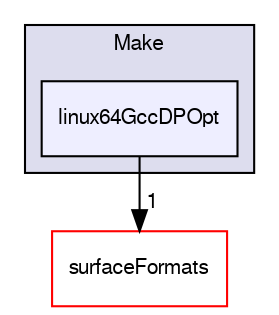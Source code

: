 digraph "src/surfMesh/Make/linux64GccDPOpt" {
  bgcolor=transparent;
  compound=true
  node [ fontsize="10", fontname="FreeSans"];
  edge [ labelfontsize="10", labelfontname="FreeSans"];
  subgraph clusterdir_ec30f8c64fbcbc137c242d6ed8e51f1f {
    graph [ bgcolor="#ddddee", pencolor="black", label="Make" fontname="FreeSans", fontsize="10", URL="dir_ec30f8c64fbcbc137c242d6ed8e51f1f.html"]
  dir_80a71959923895dc12e485851b783ab9 [shape=box, label="linux64GccDPOpt", style="filled", fillcolor="#eeeeff", pencolor="black", URL="dir_80a71959923895dc12e485851b783ab9.html"];
  }
  dir_3ad8f5f9808d8196d04eb1769c1a10a8 [shape=box label="surfaceFormats" color="red" URL="dir_3ad8f5f9808d8196d04eb1769c1a10a8.html"];
  dir_80a71959923895dc12e485851b783ab9->dir_3ad8f5f9808d8196d04eb1769c1a10a8 [headlabel="1", labeldistance=1.5 headhref="dir_002520_002524.html"];
}
